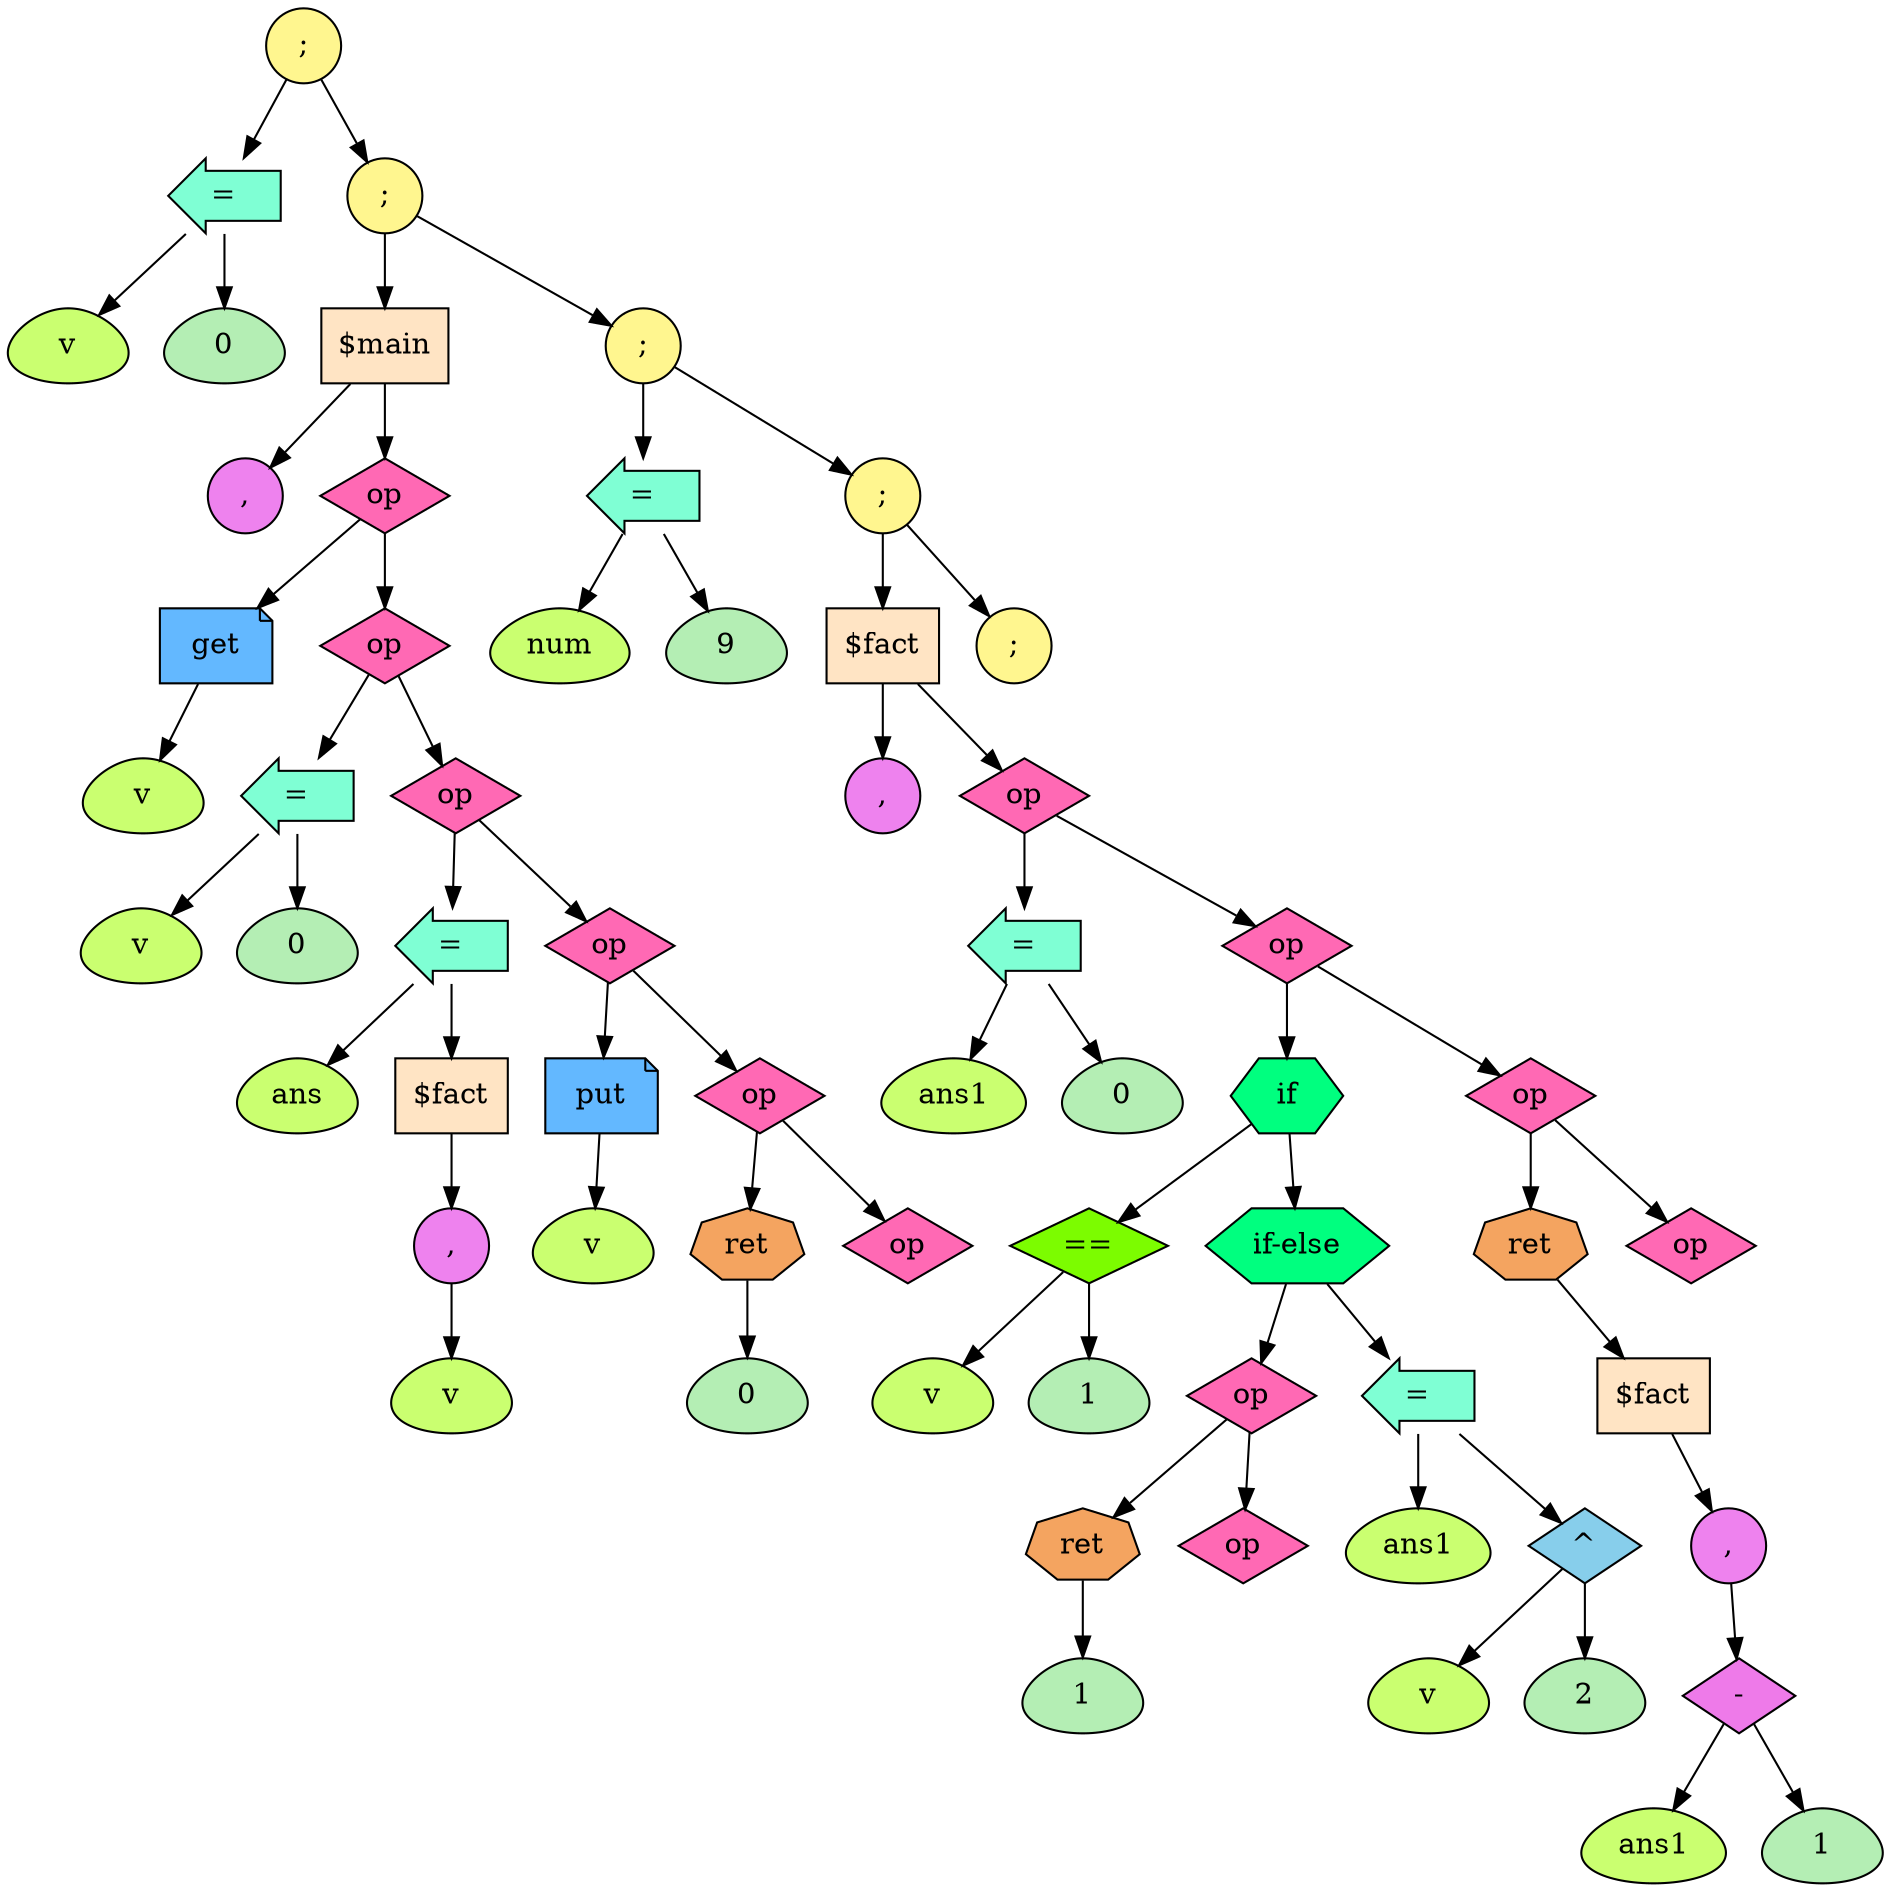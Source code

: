 digraph G {
fontsize = 50
94618443039744[label = ";", style = "filled", fillcolor = "khaki1", shape = "circle"]
94618443039872[label = "=", style = "filled", fillcolor = "aquamarine", shape = "larrow"]
94618443039744 -> 94618443039872
94618443039872[label = "=", style = "filled", fillcolor = "aquamarine", shape = "larrow"]
94618443039936[label = "v", style = "filled", fillcolor = "darkolivegreen1", shape = "egg"]
94618443039872 -> 94618443039936
94618443039936[label = "v", style = "filled", fillcolor = "darkolivegreen1", shape = "egg"]
94618443039872[label = "=", style = "filled", fillcolor = "aquamarine", shape = "larrow"]
94618443040192[label = "0", style = "filled", fillcolor = "darkseagreen2", shape = "egg"]
94618443039872 -> 94618443040192
94618443040192[label = "0", style = "filled", fillcolor = "darkseagreen2", shape = "egg"]
94618443039744[label = ";", style = "filled", fillcolor = "khaki1", shape = "circle"]
94618443040256[label = ";", style = "filled", fillcolor = "khaki1", shape = "circle"]
94618443039744 -> 94618443040256
94618443040256[label = ";", style = "filled", fillcolor = "khaki1", shape = "circle"]
94618443040384[label = "$main", style = "filled", fillcolor = "bisque", shape = "box"]
94618443040256 -> 94618443040384
94618443040384[label = "$main", style = "filled", fillcolor = "bisque", shape = "box"]
94618443040576[label = ",", style = "filled", fillcolor = "violet", shape = "circle"]
94618443040384 -> 94618443040576
94618443040576[label = ",", style = "filled", fillcolor = "violet", shape = "circle"]
94618443040384[label = "$main", style = "filled", fillcolor = "bisque", shape = "box"]
94618443040640[label = "op", style = "filled", fillcolor = "hotpink", shape = "diamond"]
94618443040384 -> 94618443040640
94618443040640[label = "op", style = "filled", fillcolor = "hotpink", shape = "diamond"]
94618443040768[label = "get", style = "filled", fillcolor = "steelblue1", shape = "note"]
94618443040640 -> 94618443040768
94618443040768[label = "get", style = "filled", fillcolor = "steelblue1", shape = "note"]
94618443040896[label = "v", style = "filled", fillcolor = "darkolivegreen1", shape = "egg"]
94618443040768 -> 94618443040896
94618443040896[label = "v", style = "filled", fillcolor = "darkolivegreen1", shape = "egg"]
94618443040640[label = "op", style = "filled", fillcolor = "hotpink", shape = "diamond"]
94618443040960[label = "op", style = "filled", fillcolor = "hotpink", shape = "diamond"]
94618443040640 -> 94618443040960
94618443040960[label = "op", style = "filled", fillcolor = "hotpink", shape = "diamond"]
94618443041088[label = "=", style = "filled", fillcolor = "aquamarine", shape = "larrow"]
94618443040960 -> 94618443041088
94618443041088[label = "=", style = "filled", fillcolor = "aquamarine", shape = "larrow"]
94618443041152[label = "v", style = "filled", fillcolor = "darkolivegreen1", shape = "egg"]
94618443041088 -> 94618443041152
94618443041152[label = "v", style = "filled", fillcolor = "darkolivegreen1", shape = "egg"]
94618443041088[label = "=", style = "filled", fillcolor = "aquamarine", shape = "larrow"]
94618443041408[label = "0", style = "filled", fillcolor = "darkseagreen2", shape = "egg"]
94618443041088 -> 94618443041408
94618443041408[label = "0", style = "filled", fillcolor = "darkseagreen2", shape = "egg"]
94618443040960[label = "op", style = "filled", fillcolor = "hotpink", shape = "diamond"]
94618443041472[label = "op", style = "filled", fillcolor = "hotpink", shape = "diamond"]
94618443040960 -> 94618443041472
94618443041472[label = "op", style = "filled", fillcolor = "hotpink", shape = "diamond"]
94618443041600[label = "=", style = "filled", fillcolor = "aquamarine", shape = "larrow"]
94618443041472 -> 94618443041600
94618443041600[label = "=", style = "filled", fillcolor = "aquamarine", shape = "larrow"]
94618443041664[label = "ans", style = "filled", fillcolor = "darkolivegreen1", shape = "egg"]
94618443041600 -> 94618443041664
94618443041664[label = "ans", style = "filled", fillcolor = "darkolivegreen1", shape = "egg"]
94618443041600[label = "=", style = "filled", fillcolor = "aquamarine", shape = "larrow"]
94618443041728[label = "$fact", style = "filled", fillcolor = "bisque", shape = "box"]
94618443041600 -> 94618443041728
94618443041728[label = "$fact", style = "filled", fillcolor = "bisque", shape = "box"]
94618443041920[label = ",", style = "filled", fillcolor = "violet", shape = "circle"]
94618443041728 -> 94618443041920
94618443041920[label = ",", style = "filled", fillcolor = "violet", shape = "circle"]
94618443042176[label = "v", style = "filled", fillcolor = "darkolivegreen1", shape = "egg"]
94618443041920 -> 94618443042176
94618443042176[label = "v", style = "filled", fillcolor = "darkolivegreen1", shape = "egg"]
94618443041472[label = "op", style = "filled", fillcolor = "hotpink", shape = "diamond"]
94618443042240[label = "op", style = "filled", fillcolor = "hotpink", shape = "diamond"]
94618443041472 -> 94618443042240
94618443042240[label = "op", style = "filled", fillcolor = "hotpink", shape = "diamond"]
94618443042368[label = "put", style = "filled", fillcolor = "steelblue1", shape = "note"]
94618443042240 -> 94618443042368
94618443042368[label = "put", style = "filled", fillcolor = "steelblue1", shape = "note"]
94618443042688[label = "v", style = "filled", fillcolor = "darkolivegreen1", shape = "egg"]
94618443042368 -> 94618443042688
94618443042688[label = "v", style = "filled", fillcolor = "darkolivegreen1", shape = "egg"]
94618443042240[label = "op", style = "filled", fillcolor = "hotpink", shape = "diamond"]
94618443042752[label = "op", style = "filled", fillcolor = "hotpink", shape = "diamond"]
94618443042240 -> 94618443042752
94618443042752[label = "op", style = "filled", fillcolor = "hotpink", shape = "diamond"]
94618443042880[label = "ret", style = "filled", fillcolor = "sandybrown", shape = "septagon"]
94618443042752 -> 94618443042880
94618443042880[label = "ret", style = "filled", fillcolor = "sandybrown", shape = "septagon"]
94618443043136[label = "0", style = "filled", fillcolor = "darkseagreen2", shape = "egg"]
94618443042880 -> 94618443043136
94618443043136[label = "0", style = "filled", fillcolor = "darkseagreen2", shape = "egg"]
94618443042752[label = "op", style = "filled", fillcolor = "hotpink", shape = "diamond"]
94618443043200[label = "op", style = "filled", fillcolor = "hotpink", shape = "diamond"]
94618443042752 -> 94618443043200
94618443043200[label = "op", style = "filled", fillcolor = "hotpink", shape = "diamond"]
94618443040256[label = ";", style = "filled", fillcolor = "khaki1", shape = "circle"]
94618443043264[label = ";", style = "filled", fillcolor = "khaki1", shape = "circle"]
94618443040256 -> 94618443043264
94618443043264[label = ";", style = "filled", fillcolor = "khaki1", shape = "circle"]
94618443043392[label = "=", style = "filled", fillcolor = "aquamarine", shape = "larrow"]
94618443043264 -> 94618443043392
94618443043392[label = "=", style = "filled", fillcolor = "aquamarine", shape = "larrow"]
94618443043456[label = "num", style = "filled", fillcolor = "darkolivegreen1", shape = "egg"]
94618443043392 -> 94618443043456
94618443043456[label = "num", style = "filled", fillcolor = "darkolivegreen1", shape = "egg"]
94618443043392[label = "=", style = "filled", fillcolor = "aquamarine", shape = "larrow"]
94618443043712[label = "9", style = "filled", fillcolor = "darkseagreen2", shape = "egg"]
94618443043392 -> 94618443043712
94618443043712[label = "9", style = "filled", fillcolor = "darkseagreen2", shape = "egg"]
94618443043264[label = ";", style = "filled", fillcolor = "khaki1", shape = "circle"]
94618443043776[label = ";", style = "filled", fillcolor = "khaki1", shape = "circle"]
94618443043264 -> 94618443043776
94618443043776[label = ";", style = "filled", fillcolor = "khaki1", shape = "circle"]
94618443052000[label = "$fact", style = "filled", fillcolor = "bisque", shape = "box"]
94618443043776 -> 94618443052000
94618443052000[label = "$fact", style = "filled", fillcolor = "bisque", shape = "box"]
94618443052192[label = ",", style = "filled", fillcolor = "violet", shape = "circle"]
94618443052000 -> 94618443052192
94618443052192[label = ",", style = "filled", fillcolor = "violet", shape = "circle"]
94618443052000[label = "$fact", style = "filled", fillcolor = "bisque", shape = "box"]
94618443052256[label = "op", style = "filled", fillcolor = "hotpink", shape = "diamond"]
94618443052000 -> 94618443052256
94618443052256[label = "op", style = "filled", fillcolor = "hotpink", shape = "diamond"]
94618443052384[label = "=", style = "filled", fillcolor = "aquamarine", shape = "larrow"]
94618443052256 -> 94618443052384
94618443052384[label = "=", style = "filled", fillcolor = "aquamarine", shape = "larrow"]
94618443052448[label = "ans1", style = "filled", fillcolor = "darkolivegreen1", shape = "egg"]
94618443052384 -> 94618443052448
94618443052448[label = "ans1", style = "filled", fillcolor = "darkolivegreen1", shape = "egg"]
94618443052384[label = "=", style = "filled", fillcolor = "aquamarine", shape = "larrow"]
94618443052704[label = "0", style = "filled", fillcolor = "darkseagreen2", shape = "egg"]
94618443052384 -> 94618443052704
94618443052704[label = "0", style = "filled", fillcolor = "darkseagreen2", shape = "egg"]
94618443052256[label = "op", style = "filled", fillcolor = "hotpink", shape = "diamond"]
94618443052768[label = "op", style = "filled", fillcolor = "hotpink", shape = "diamond"]
94618443052256 -> 94618443052768
94618443052768[label = "op", style = "filled", fillcolor = "hotpink", shape = "diamond"]
94618443052896[label = "if", style = "filled", fillcolor = "springgreen", shape = "hexagon"]
94618443052768 -> 94618443052896
94618443052896[label = "if", style = "filled", fillcolor = "springgreen", shape = "hexagon"]
94618443053024[label = "==", style = "filled", fillcolor = "lawngreen", shape = "diamond"]
94618443052896 -> 94618443053024
94618443053024[label = "==", style = "filled", fillcolor = "lawngreen", shape = "diamond"]
94618443053344[label = "v", style = "filled", fillcolor = "darkolivegreen1", shape = "egg"]
94618443053024 -> 94618443053344
94618443053344[label = "v", style = "filled", fillcolor = "darkolivegreen1", shape = "egg"]
94618443053024[label = "==", style = "filled", fillcolor = "lawngreen", shape = "diamond"]
94618443053664[label = "1", style = "filled", fillcolor = "darkseagreen2", shape = "egg"]
94618443053024 -> 94618443053664
94618443053664[label = "1", style = "filled", fillcolor = "darkseagreen2", shape = "egg"]
94618443052896[label = "if", style = "filled", fillcolor = "springgreen", shape = "hexagon"]
94618443053728[label = "if-else", style = "filled", fillcolor = "springgreen", shape = "hexagon"]
94618443052896 -> 94618443053728
94618443053728[label = "if-else", style = "filled", fillcolor = "springgreen", shape = "hexagon"]
94618443053856[label = "op", style = "filled", fillcolor = "hotpink", shape = "diamond"]
94618443053728 -> 94618443053856
94618443053856[label = "op", style = "filled", fillcolor = "hotpink", shape = "diamond"]
94618443054048[label = "ret", style = "filled", fillcolor = "sandybrown", shape = "septagon"]
94618443053856 -> 94618443054048
94618443054048[label = "ret", style = "filled", fillcolor = "sandybrown", shape = "septagon"]
94618443054304[label = "1", style = "filled", fillcolor = "darkseagreen2", shape = "egg"]
94618443054048 -> 94618443054304
94618443054304[label = "1", style = "filled", fillcolor = "darkseagreen2", shape = "egg"]
94618443053856[label = "op", style = "filled", fillcolor = "hotpink", shape = "diamond"]
94618443054368[label = "op", style = "filled", fillcolor = "hotpink", shape = "diamond"]
94618443053856 -> 94618443054368
94618443054368[label = "op", style = "filled", fillcolor = "hotpink", shape = "diamond"]
94618443053728[label = "if-else", style = "filled", fillcolor = "springgreen", shape = "hexagon"]
94618443054560[label = "=", style = "filled", fillcolor = "aquamarine", shape = "larrow"]
94618443053728 -> 94618443054560
94618443054560[label = "=", style = "filled", fillcolor = "aquamarine", shape = "larrow"]
94618443054624[label = "ans1", style = "filled", fillcolor = "darkolivegreen1", shape = "egg"]
94618443054560 -> 94618443054624
94618443054624[label = "ans1", style = "filled", fillcolor = "darkolivegreen1", shape = "egg"]
94618443054560[label = "=", style = "filled", fillcolor = "aquamarine", shape = "larrow"]
94618443054816[label = "^", style = "filled", fillcolor = "skyblue", shape = "diamond"]
94618443054560 -> 94618443054816
94618443054816[label = "^", style = "filled", fillcolor = "skyblue", shape = "diamond"]
94618443054880[label = "v", style = "filled", fillcolor = "darkolivegreen1", shape = "egg"]
94618443054816 -> 94618443054880
94618443054880[label = "v", style = "filled", fillcolor = "darkolivegreen1", shape = "egg"]
94618443054816[label = "^", style = "filled", fillcolor = "skyblue", shape = "diamond"]
94618443054944[label = "2", style = "filled", fillcolor = "darkseagreen2", shape = "egg"]
94618443054816 -> 94618443054944
94618443054944[label = "2", style = "filled", fillcolor = "darkseagreen2", shape = "egg"]
94618443052768[label = "op", style = "filled", fillcolor = "hotpink", shape = "diamond"]
94618443055008[label = "op", style = "filled", fillcolor = "hotpink", shape = "diamond"]
94618443052768 -> 94618443055008
94618443055008[label = "op", style = "filled", fillcolor = "hotpink", shape = "diamond"]
94618443055136[label = "ret", style = "filled", fillcolor = "sandybrown", shape = "septagon"]
94618443055008 -> 94618443055136
94618443055136[label = "ret", style = "filled", fillcolor = "sandybrown", shape = "septagon"]
94618443055200[label = "$fact", style = "filled", fillcolor = "bisque", shape = "box"]
94618443055136 -> 94618443055200
94618443055200[label = "$fact", style = "filled", fillcolor = "bisque", shape = "box"]
94618443055392[label = ",", style = "filled", fillcolor = "violet", shape = "circle"]
94618443055200 -> 94618443055392
94618443055392[label = ",", style = "filled", fillcolor = "violet", shape = "circle"]
94618443055456[label = "-", style = "filled", fillcolor = "orchid2", shape = "diamond"]
94618443055392 -> 94618443055456
94618443055456[label = "-", style = "filled", fillcolor = "orchid2", shape = "diamond"]
94618443055648[label = "ans1", style = "filled", fillcolor = "darkolivegreen1", shape = "egg"]
94618443055456 -> 94618443055648
94618443055648[label = "ans1", style = "filled", fillcolor = "darkolivegreen1", shape = "egg"]
94618443055456[label = "-", style = "filled", fillcolor = "orchid2", shape = "diamond"]
94618443055840[label = "1", style = "filled", fillcolor = "darkseagreen2", shape = "egg"]
94618443055456 -> 94618443055840
94618443055840[label = "1", style = "filled", fillcolor = "darkseagreen2", shape = "egg"]
94618443055008[label = "op", style = "filled", fillcolor = "hotpink", shape = "diamond"]
94618443055904[label = "op", style = "filled", fillcolor = "hotpink", shape = "diamond"]
94618443055008 -> 94618443055904
94618443055904[label = "op", style = "filled", fillcolor = "hotpink", shape = "diamond"]
94618443043776[label = ";", style = "filled", fillcolor = "khaki1", shape = "circle"]
94618443055968[label = ";", style = "filled", fillcolor = "khaki1", shape = "circle"]
94618443043776 -> 94618443055968
94618443055968[label = ";", style = "filled", fillcolor = "khaki1", shape = "circle"]
}